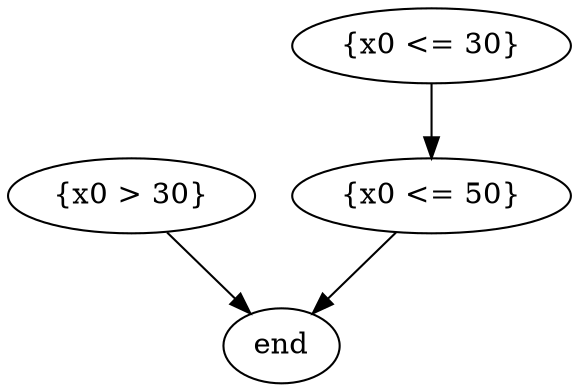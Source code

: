 digraph G {
        notLow [label="{x0 > 30}",  init=1, match=0];
        low    [label="{x0 <= 30}", init=1, match=0];
        middle [label="{x0 <= 50}", init=0, match=0];
        end    [init=0, match=1];
        low->middle [guard="{x0 < 200}"]; 
        middle->end [guard="{x0 < 200}"];
        notLow->end [guard="{x0 < 200}"];
}
